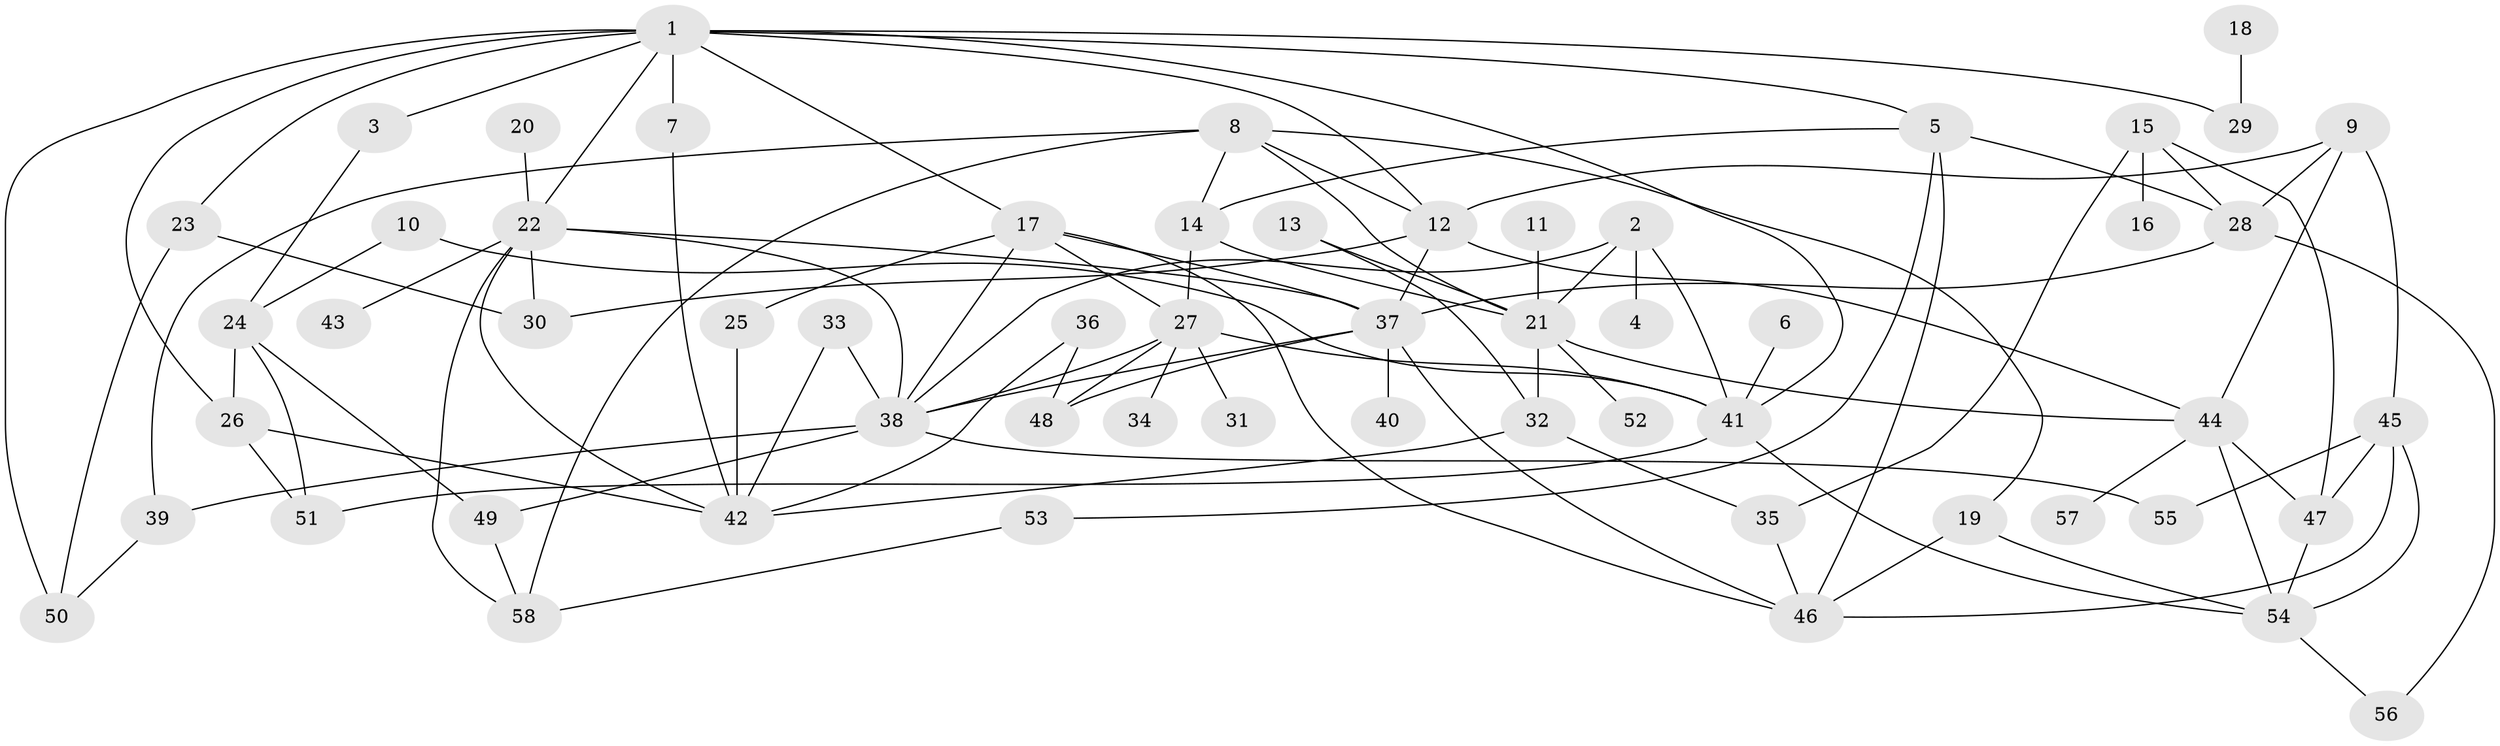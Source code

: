 // original degree distribution, {5: 0.08620689655172414, 8: 0.008620689655172414, 4: 0.1724137931034483, 2: 0.27586206896551724, 6: 0.04310344827586207, 3: 0.1896551724137931, 1: 0.20689655172413793, 7: 0.017241379310344827}
// Generated by graph-tools (version 1.1) at 2025/49/03/09/25 03:49:26]
// undirected, 58 vertices, 107 edges
graph export_dot {
graph [start="1"]
  node [color=gray90,style=filled];
  1;
  2;
  3;
  4;
  5;
  6;
  7;
  8;
  9;
  10;
  11;
  12;
  13;
  14;
  15;
  16;
  17;
  18;
  19;
  20;
  21;
  22;
  23;
  24;
  25;
  26;
  27;
  28;
  29;
  30;
  31;
  32;
  33;
  34;
  35;
  36;
  37;
  38;
  39;
  40;
  41;
  42;
  43;
  44;
  45;
  46;
  47;
  48;
  49;
  50;
  51;
  52;
  53;
  54;
  55;
  56;
  57;
  58;
  1 -- 3 [weight=1.0];
  1 -- 5 [weight=1.0];
  1 -- 7 [weight=1.0];
  1 -- 12 [weight=1.0];
  1 -- 17 [weight=1.0];
  1 -- 22 [weight=1.0];
  1 -- 23 [weight=1.0];
  1 -- 26 [weight=1.0];
  1 -- 29 [weight=1.0];
  1 -- 41 [weight=1.0];
  1 -- 50 [weight=1.0];
  2 -- 4 [weight=1.0];
  2 -- 21 [weight=1.0];
  2 -- 38 [weight=1.0];
  2 -- 41 [weight=1.0];
  3 -- 24 [weight=1.0];
  5 -- 14 [weight=2.0];
  5 -- 28 [weight=1.0];
  5 -- 46 [weight=1.0];
  5 -- 53 [weight=1.0];
  6 -- 41 [weight=1.0];
  7 -- 42 [weight=1.0];
  8 -- 12 [weight=1.0];
  8 -- 14 [weight=1.0];
  8 -- 19 [weight=1.0];
  8 -- 21 [weight=1.0];
  8 -- 39 [weight=1.0];
  8 -- 58 [weight=1.0];
  9 -- 12 [weight=1.0];
  9 -- 28 [weight=1.0];
  9 -- 44 [weight=1.0];
  9 -- 45 [weight=1.0];
  10 -- 24 [weight=1.0];
  10 -- 41 [weight=1.0];
  11 -- 21 [weight=1.0];
  12 -- 30 [weight=1.0];
  12 -- 37 [weight=2.0];
  12 -- 44 [weight=1.0];
  13 -- 21 [weight=1.0];
  13 -- 32 [weight=1.0];
  14 -- 21 [weight=1.0];
  14 -- 27 [weight=1.0];
  15 -- 16 [weight=1.0];
  15 -- 28 [weight=1.0];
  15 -- 35 [weight=1.0];
  15 -- 47 [weight=1.0];
  17 -- 25 [weight=1.0];
  17 -- 27 [weight=1.0];
  17 -- 37 [weight=1.0];
  17 -- 38 [weight=1.0];
  17 -- 46 [weight=1.0];
  18 -- 29 [weight=1.0];
  19 -- 46 [weight=1.0];
  19 -- 54 [weight=1.0];
  20 -- 22 [weight=1.0];
  21 -- 32 [weight=1.0];
  21 -- 44 [weight=1.0];
  21 -- 52 [weight=1.0];
  22 -- 30 [weight=1.0];
  22 -- 37 [weight=1.0];
  22 -- 38 [weight=1.0];
  22 -- 42 [weight=1.0];
  22 -- 43 [weight=1.0];
  22 -- 58 [weight=1.0];
  23 -- 30 [weight=1.0];
  23 -- 50 [weight=1.0];
  24 -- 26 [weight=1.0];
  24 -- 49 [weight=1.0];
  24 -- 51 [weight=1.0];
  25 -- 42 [weight=1.0];
  26 -- 42 [weight=1.0];
  26 -- 51 [weight=1.0];
  27 -- 31 [weight=1.0];
  27 -- 34 [weight=1.0];
  27 -- 38 [weight=1.0];
  27 -- 41 [weight=1.0];
  27 -- 48 [weight=1.0];
  28 -- 37 [weight=1.0];
  28 -- 56 [weight=1.0];
  32 -- 35 [weight=1.0];
  32 -- 42 [weight=1.0];
  33 -- 38 [weight=1.0];
  33 -- 42 [weight=1.0];
  35 -- 46 [weight=1.0];
  36 -- 42 [weight=1.0];
  36 -- 48 [weight=1.0];
  37 -- 38 [weight=1.0];
  37 -- 40 [weight=1.0];
  37 -- 46 [weight=1.0];
  37 -- 48 [weight=1.0];
  38 -- 39 [weight=1.0];
  38 -- 49 [weight=1.0];
  38 -- 55 [weight=1.0];
  39 -- 50 [weight=1.0];
  41 -- 51 [weight=1.0];
  41 -- 54 [weight=1.0];
  44 -- 47 [weight=1.0];
  44 -- 54 [weight=1.0];
  44 -- 57 [weight=1.0];
  45 -- 46 [weight=1.0];
  45 -- 47 [weight=1.0];
  45 -- 54 [weight=1.0];
  45 -- 55 [weight=1.0];
  47 -- 54 [weight=1.0];
  49 -- 58 [weight=1.0];
  53 -- 58 [weight=1.0];
  54 -- 56 [weight=1.0];
}
